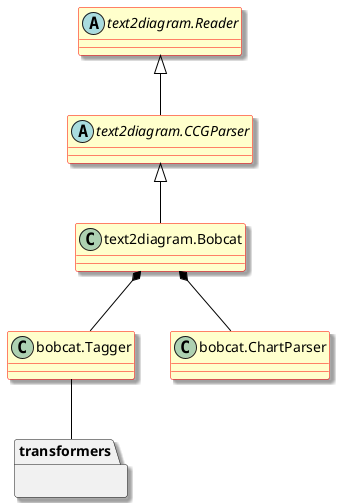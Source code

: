@startuml

set namespaceseparator none
skinparam dpi 96
skinparam ArrowColor Black
skinparam shadowing true
skinparam class {
  backgroundColor Business
  borderColor Red
}
skinparam object {
  backgroundColor lavender
  borderColor black
}

abstract class text2diagram.Reader {}
abstract class text2diagram.CCGParser {}
class text2diagram.Bobcat {}
class bobcat.Tagger {}
class bobcat.ChartParser {}

package transformers {}

text2diagram.Reader <|-- text2diagram.CCGParser
text2diagram.CCGParser <|-- text2diagram.Bobcat
text2diagram.Bobcat *-- bobcat.Tagger
text2diagram.Bobcat *-- bobcat.ChartParser

bobcat.Tagger -- transformers

@enduml
